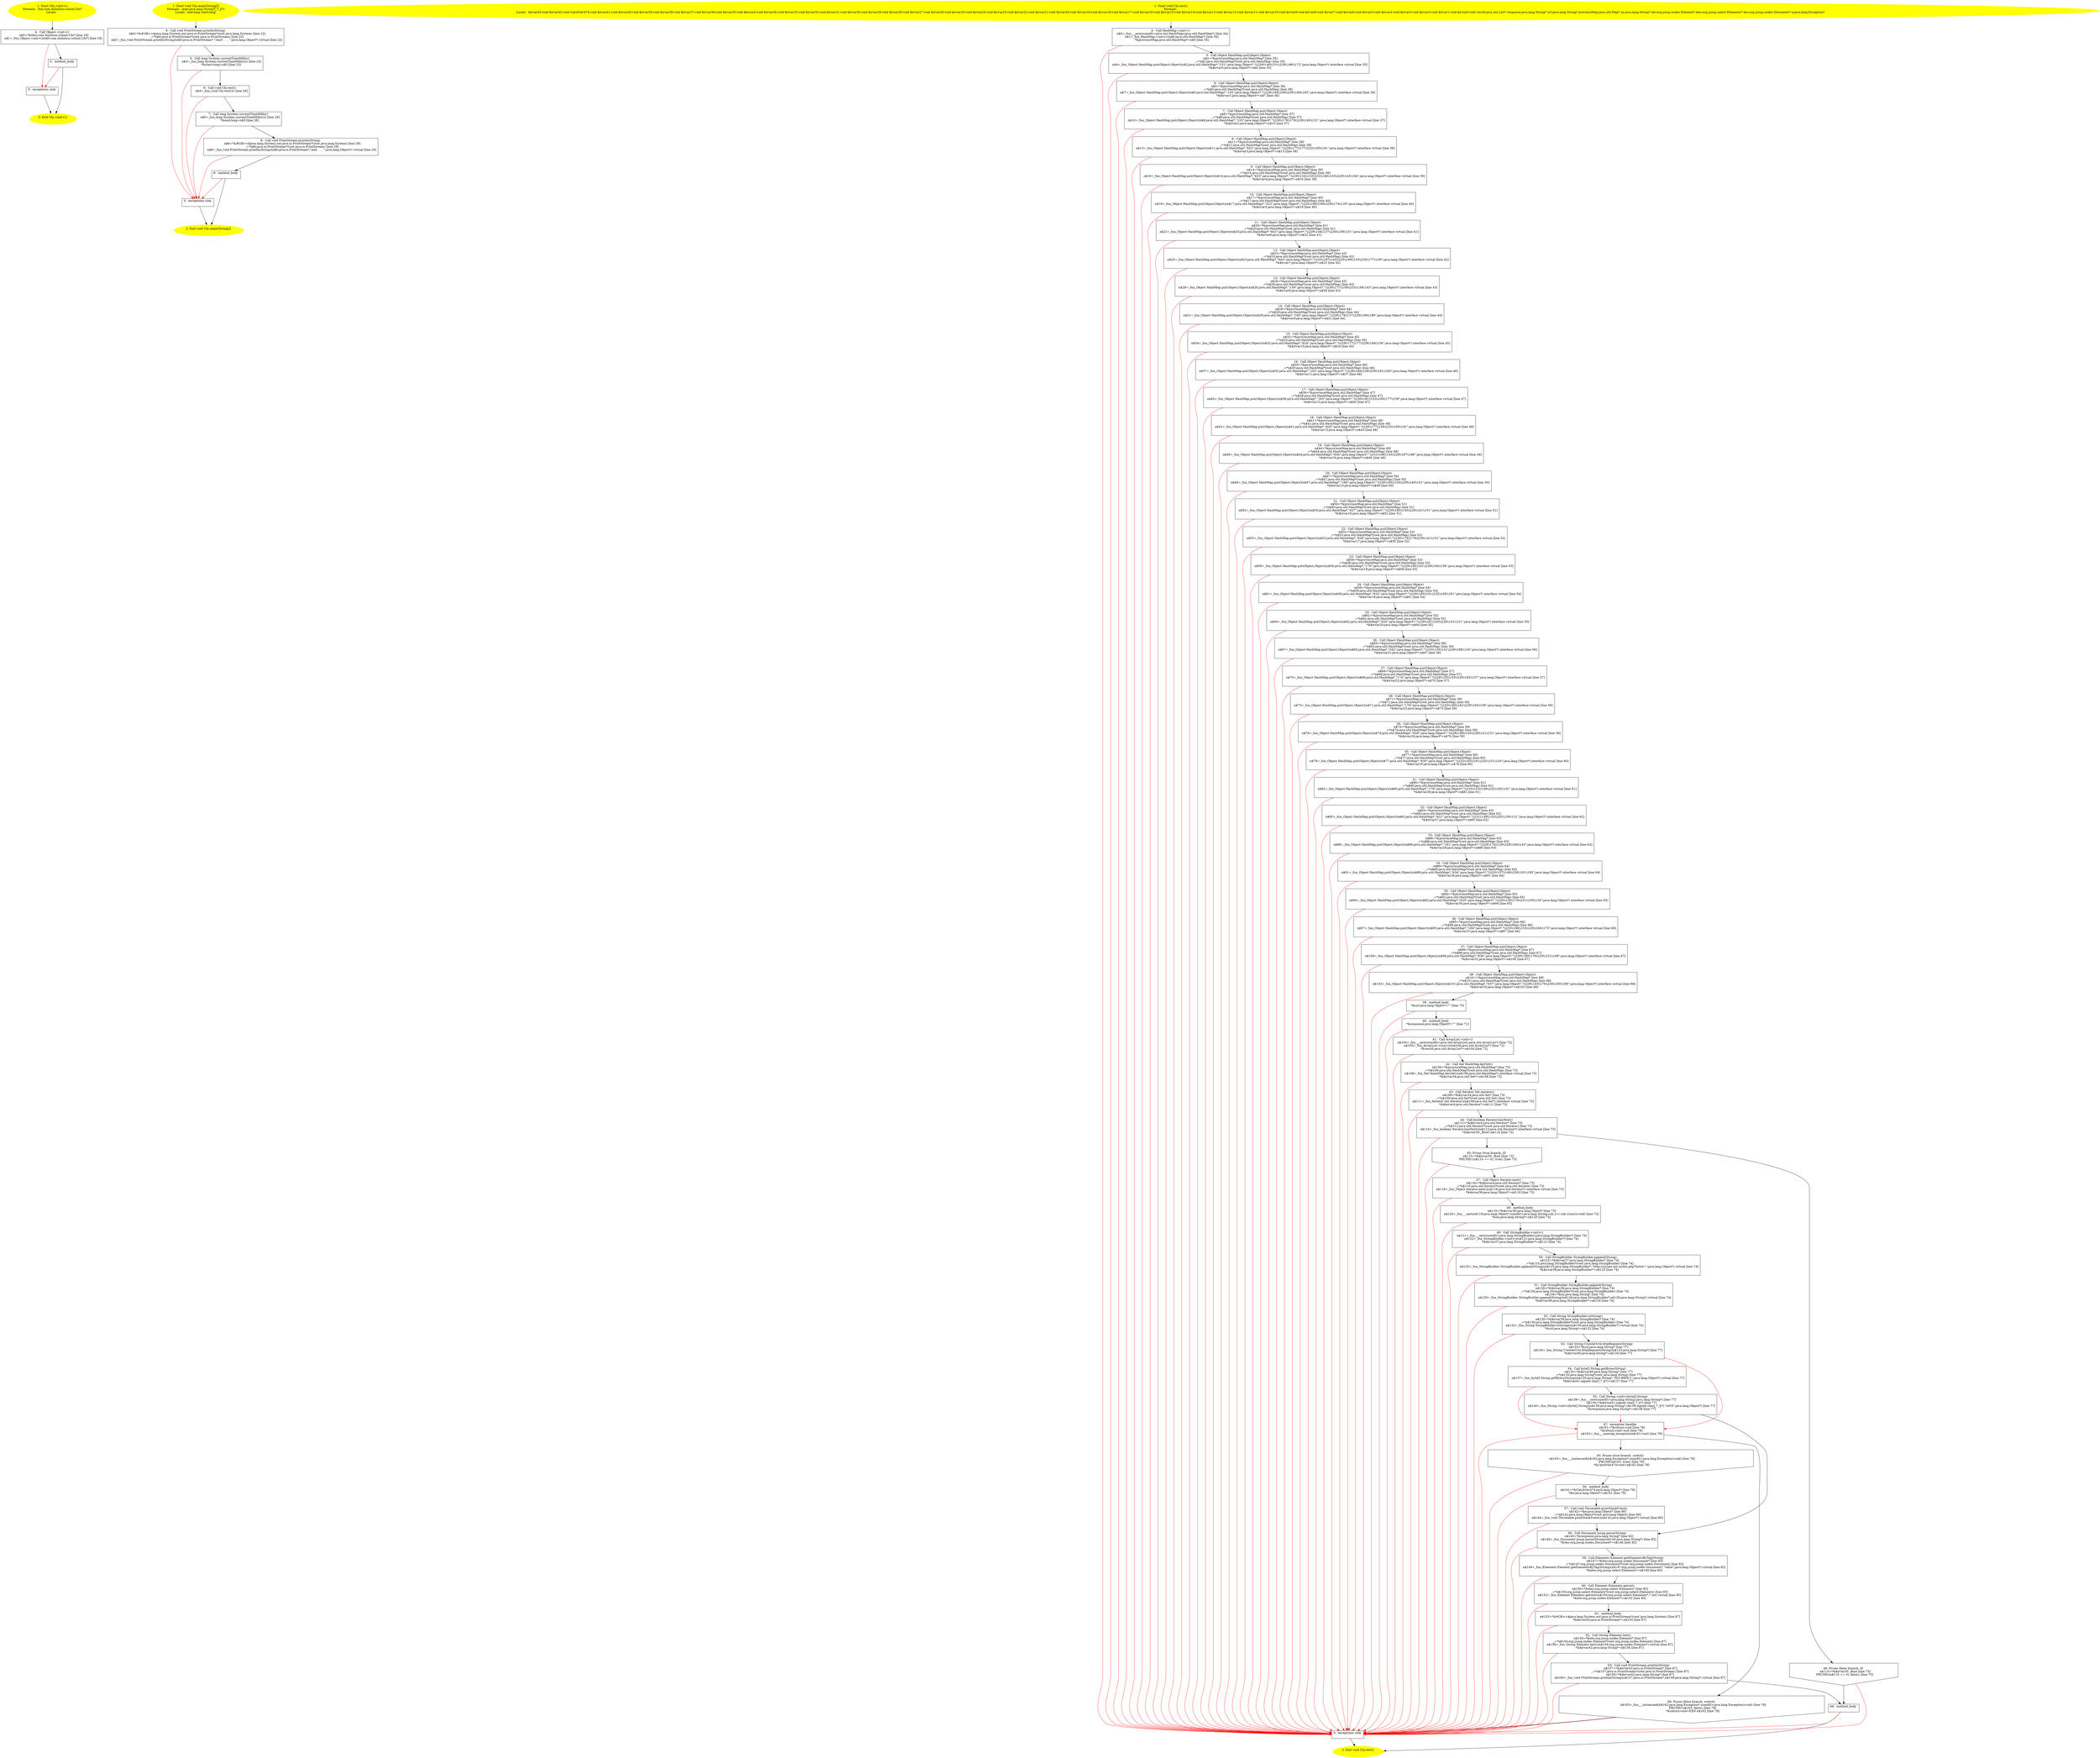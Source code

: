 /* @generated */
digraph cfg {
"com.dulishuo.school.Chi.<init>().6e8e78a142cbfecfd197d6ea07ba5494_1" [label="1: Start Chi.<init>()\nFormals:  this:com.dulishuo.school.Chi*\nLocals:  \n  " color=yellow style=filled]
	

	 "com.dulishuo.school.Chi.<init>().6e8e78a142cbfecfd197d6ea07ba5494_1" -> "com.dulishuo.school.Chi.<init>().6e8e78a142cbfecfd197d6ea07ba5494_4" ;
"com.dulishuo.school.Chi.<init>().6e8e78a142cbfecfd197d6ea07ba5494_2" [label="2: Exit Chi.<init>() \n  " color=yellow style=filled]
	

"com.dulishuo.school.Chi.<init>().6e8e78a142cbfecfd197d6ea07ba5494_3" [label="3:  exceptions sink \n  " shape="box"]
	

	 "com.dulishuo.school.Chi.<init>().6e8e78a142cbfecfd197d6ea07ba5494_3" -> "com.dulishuo.school.Chi.<init>().6e8e78a142cbfecfd197d6ea07ba5494_2" ;
"com.dulishuo.school.Chi.<init>().6e8e78a142cbfecfd197d6ea07ba5494_4" [label="4:  Call Object.<init>() \n   n$0=*&this:com.dulishuo.school.Chi* [line 18]\n  n$1=_fun_Object.<init>()(n$0:com.dulishuo.school.Chi*) [line 18]\n " shape="box"]
	

	 "com.dulishuo.school.Chi.<init>().6e8e78a142cbfecfd197d6ea07ba5494_4" -> "com.dulishuo.school.Chi.<init>().6e8e78a142cbfecfd197d6ea07ba5494_5" ;
	 "com.dulishuo.school.Chi.<init>().6e8e78a142cbfecfd197d6ea07ba5494_4" -> "com.dulishuo.school.Chi.<init>().6e8e78a142cbfecfd197d6ea07ba5494_3" [color="red" ];
"com.dulishuo.school.Chi.<init>().6e8e78a142cbfecfd197d6ea07ba5494_5" [label="5:  method_body \n  " shape="box"]
	

	 "com.dulishuo.school.Chi.<init>().6e8e78a142cbfecfd197d6ea07ba5494_5" -> "com.dulishuo.school.Chi.<init>().6e8e78a142cbfecfd197d6ea07ba5494_2" ;
	 "com.dulishuo.school.Chi.<init>().6e8e78a142cbfecfd197d6ea07ba5494_5" -> "com.dulishuo.school.Chi.<init>().6e8e78a142cbfecfd197d6ea07ba5494_3" [color="red" ];
"com.dulishuo.school.Chi.main(java.lang.String[]):void.07cea072276a97db9bfa9a9ac5d21a9f_1" [label="1: Start void Chi.main(String[])\nFormals:  args:java.lang.String*[_*_](*)\nLocals:  end:long start:long \n  " color=yellow style=filled]
	

	 "com.dulishuo.school.Chi.main(java.lang.String[]):void.07cea072276a97db9bfa9a9ac5d21a9f_1" -> "com.dulishuo.school.Chi.main(java.lang.String[]):void.07cea072276a97db9bfa9a9ac5d21a9f_4" ;
"com.dulishuo.school.Chi.main(java.lang.String[]):void.07cea072276a97db9bfa9a9ac5d21a9f_2" [label="2: Exit void Chi.main(String[]) \n  " color=yellow style=filled]
	

"com.dulishuo.school.Chi.main(java.lang.String[]):void.07cea072276a97db9bfa9a9ac5d21a9f_3" [label="3:  exceptions sink \n  " shape="box"]
	

	 "com.dulishuo.school.Chi.main(java.lang.String[]):void.07cea072276a97db9bfa9a9ac5d21a9f_3" -> "com.dulishuo.school.Chi.main(java.lang.String[]):void.07cea072276a97db9bfa9a9ac5d21a9f_2" ;
"com.dulishuo.school.Chi.main(java.lang.String[]):void.07cea072276a97db9bfa9a9ac5d21a9f_4" [label="4:  Call void PrintStream.println(String) \n   n$0=*&#GB<>$java.lang.System.out:java.io.PrintStream*(root java.lang.System) [line 22]\n  _=*n$0:java.io.PrintStream*(root java.io.PrintStream) [line 22]\n  n$2=_fun_void PrintStream.println(String)(n$0:java.io.PrintStream*,\"start . . . \":java.lang.Object*) virtual [line 22]\n " shape="box"]
	

	 "com.dulishuo.school.Chi.main(java.lang.String[]):void.07cea072276a97db9bfa9a9ac5d21a9f_4" -> "com.dulishuo.school.Chi.main(java.lang.String[]):void.07cea072276a97db9bfa9a9ac5d21a9f_5" ;
	 "com.dulishuo.school.Chi.main(java.lang.String[]):void.07cea072276a97db9bfa9a9ac5d21a9f_4" -> "com.dulishuo.school.Chi.main(java.lang.String[]):void.07cea072276a97db9bfa9a9ac5d21a9f_3" [color="red" ];
"com.dulishuo.school.Chi.main(java.lang.String[]):void.07cea072276a97db9bfa9a9ac5d21a9f_5" [label="5:  Call long System.currentTimeMillis() \n   n$3=_fun_long System.currentTimeMillis()() [line 23]\n  *&start:long=n$3 [line 23]\n " shape="box"]
	

	 "com.dulishuo.school.Chi.main(java.lang.String[]):void.07cea072276a97db9bfa9a9ac5d21a9f_5" -> "com.dulishuo.school.Chi.main(java.lang.String[]):void.07cea072276a97db9bfa9a9ac5d21a9f_6" ;
	 "com.dulishuo.school.Chi.main(java.lang.String[]):void.07cea072276a97db9bfa9a9ac5d21a9f_5" -> "com.dulishuo.school.Chi.main(java.lang.String[]):void.07cea072276a97db9bfa9a9ac5d21a9f_3" [color="red" ];
"com.dulishuo.school.Chi.main(java.lang.String[]):void.07cea072276a97db9bfa9a9ac5d21a9f_6" [label="6:  Call void Chi.test() \n   n$4=_fun_void Chi.test()() [line 26]\n " shape="box"]
	

	 "com.dulishuo.school.Chi.main(java.lang.String[]):void.07cea072276a97db9bfa9a9ac5d21a9f_6" -> "com.dulishuo.school.Chi.main(java.lang.String[]):void.07cea072276a97db9bfa9a9ac5d21a9f_7" ;
	 "com.dulishuo.school.Chi.main(java.lang.String[]):void.07cea072276a97db9bfa9a9ac5d21a9f_6" -> "com.dulishuo.school.Chi.main(java.lang.String[]):void.07cea072276a97db9bfa9a9ac5d21a9f_3" [color="red" ];
"com.dulishuo.school.Chi.main(java.lang.String[]):void.07cea072276a97db9bfa9a9ac5d21a9f_7" [label="7:  Call long System.currentTimeMillis() \n   n$5=_fun_long System.currentTimeMillis()() [line 28]\n  *&end:long=n$5 [line 28]\n " shape="box"]
	

	 "com.dulishuo.school.Chi.main(java.lang.String[]):void.07cea072276a97db9bfa9a9ac5d21a9f_7" -> "com.dulishuo.school.Chi.main(java.lang.String[]):void.07cea072276a97db9bfa9a9ac5d21a9f_8" ;
	 "com.dulishuo.school.Chi.main(java.lang.String[]):void.07cea072276a97db9bfa9a9ac5d21a9f_7" -> "com.dulishuo.school.Chi.main(java.lang.String[]):void.07cea072276a97db9bfa9a9ac5d21a9f_3" [color="red" ];
"com.dulishuo.school.Chi.main(java.lang.String[]):void.07cea072276a97db9bfa9a9ac5d21a9f_8" [label="8:  Call void PrintStream.println(String) \n   n$6=*&#GB<>$java.lang.System.out:java.io.PrintStream*(root java.lang.System) [line 29]\n  _=*n$6:java.io.PrintStream*(root java.io.PrintStream) [line 29]\n  n$8=_fun_void PrintStream.println(String)(n$6:java.io.PrintStream*,\"end . . . \":java.lang.Object*) virtual [line 29]\n " shape="box"]
	

	 "com.dulishuo.school.Chi.main(java.lang.String[]):void.07cea072276a97db9bfa9a9ac5d21a9f_8" -> "com.dulishuo.school.Chi.main(java.lang.String[]):void.07cea072276a97db9bfa9a9ac5d21a9f_9" ;
	 "com.dulishuo.school.Chi.main(java.lang.String[]):void.07cea072276a97db9bfa9a9ac5d21a9f_8" -> "com.dulishuo.school.Chi.main(java.lang.String[]):void.07cea072276a97db9bfa9a9ac5d21a9f_3" [color="red" ];
"com.dulishuo.school.Chi.main(java.lang.String[]):void.07cea072276a97db9bfa9a9ac5d21a9f_9" [label="9:  method_body \n  " shape="box"]
	

	 "com.dulishuo.school.Chi.main(java.lang.String[]):void.07cea072276a97db9bfa9a9ac5d21a9f_9" -> "com.dulishuo.school.Chi.main(java.lang.String[]):void.07cea072276a97db9bfa9a9ac5d21a9f_2" ;
	 "com.dulishuo.school.Chi.main(java.lang.String[]):void.07cea072276a97db9bfa9a9ac5d21a9f_9" -> "com.dulishuo.school.Chi.main(java.lang.String[]):void.07cea072276a97db9bfa9a9ac5d21a9f_3" [color="red" ];
"com.dulishuo.school.Chi.test():void.30fd01a43b178efeb2701db017b47b7b_1" [label="1: Start void Chi.test()\nFormals: \nLocals:  $irvar43:void $irvar42:void CatchVar474:void $irvar41:void $irvar40:void $irvar39:void $irvar38:void $irvar37:void $irvar36:void $irvar35:void $bcvar4:void $irvar34:void $irvar33:void $irvar32:void $irvar31:void $irvar30:void $irvar29:void $irvar28:void $irvar27:void $irvar26:void $irvar25:void $irvar24:void $irvar23:void $irvar22:void $irvar21:void $irvar20:void $irvar19:void $irvar18:void $irvar17:void $irvar16:void $irvar15:void $irvar14:void $irvar13:void $irvar12:void $irvar11:void $irvar10:void $irvar9:void $irvar8:void $irvar7:void $irvar6:void $irvar5:void $irvar4:void $irvar3:void $irvar2:void $irvar1:void $irvar0:void result:java.util.List* response:java.lang.String* url:java.lang.String* provinceMap:java.util.Map* xx:java.lang.String* ele:org.jsoup.nodes.Element* eles:org.jsoup.select.Elements* doc:org.jsoup.nodes.Document* e:java.lang.Exception* \n  " color=yellow style=filled]
	

	 "com.dulishuo.school.Chi.test():void.30fd01a43b178efeb2701db017b47b7b_1" -> "com.dulishuo.school.Chi.test():void.30fd01a43b178efeb2701db017b47b7b_4" ;
"com.dulishuo.school.Chi.test():void.30fd01a43b178efeb2701db017b47b7b_2" [label="2: Exit void Chi.test() \n  " color=yellow style=filled]
	

"com.dulishuo.school.Chi.test():void.30fd01a43b178efeb2701db017b47b7b_3" [label="3:  exceptions sink \n  " shape="box"]
	

	 "com.dulishuo.school.Chi.test():void.30fd01a43b178efeb2701db017b47b7b_3" -> "com.dulishuo.school.Chi.test():void.30fd01a43b178efeb2701db017b47b7b_2" ;
"com.dulishuo.school.Chi.test():void.30fd01a43b178efeb2701db017b47b7b_4" [label="4:  Call HashMap.<init>() \n   n$0=_fun___new(sizeof(t=java.util.HashMap):java.util.HashMap*) [line 34]\n  n$1=_fun_HashMap.<init>()(n$0:java.util.HashMap*) [line 34]\n  *&provinceMap:java.util.HashMap*=n$0 [line 34]\n " shape="box"]
	

	 "com.dulishuo.school.Chi.test():void.30fd01a43b178efeb2701db017b47b7b_4" -> "com.dulishuo.school.Chi.test():void.30fd01a43b178efeb2701db017b47b7b_5" ;
	 "com.dulishuo.school.Chi.test():void.30fd01a43b178efeb2701db017b47b7b_4" -> "com.dulishuo.school.Chi.test():void.30fd01a43b178efeb2701db017b47b7b_3" [color="red" ];
"com.dulishuo.school.Chi.test():void.30fd01a43b178efeb2701db017b47b7b_5" [label="5:  Call Object HashMap.put(Object,Object) \n   n$2=*&provinceMap:java.util.HashMap* [line 35]\n  _=*n$2:java.util.HashMap*(root java.util.HashMap) [line 35]\n  n$4=_fun_Object HashMap.put(Object,Object)(n$2:java.util.HashMap*,\"151\":java.lang.Object*,\"\\\\229\\\\140\\\\151\\\\228\\\\186\\\\172\":java.lang.Object*) interface virtual [line 35]\n  *&$irvar0:java.lang.Object*=n$4 [line 35]\n " shape="box"]
	

	 "com.dulishuo.school.Chi.test():void.30fd01a43b178efeb2701db017b47b7b_5" -> "com.dulishuo.school.Chi.test():void.30fd01a43b178efeb2701db017b47b7b_6" ;
	 "com.dulishuo.school.Chi.test():void.30fd01a43b178efeb2701db017b47b7b_5" -> "com.dulishuo.school.Chi.test():void.30fd01a43b178efeb2701db017b47b7b_3" [color="red" ];
"com.dulishuo.school.Chi.test():void.30fd01a43b178efeb2701db017b47b7b_6" [label="6:  Call Object HashMap.put(Object,Object) \n   n$5=*&provinceMap:java.util.HashMap* [line 36]\n  _=*n$5:java.util.HashMap*(root java.util.HashMap) [line 36]\n  n$7=_fun_Object HashMap.put(Object,Object)(n$5:java.util.HashMap*,\"152\":java.lang.Object*,\"\\\\229\\\\164\\\\169\\\\230\\\\180\\\\165\":java.lang.Object*) interface virtual [line 36]\n  *&$irvar1:java.lang.Object*=n$7 [line 36]\n " shape="box"]
	

	 "com.dulishuo.school.Chi.test():void.30fd01a43b178efeb2701db017b47b7b_6" -> "com.dulishuo.school.Chi.test():void.30fd01a43b178efeb2701db017b47b7b_7" ;
	 "com.dulishuo.school.Chi.test():void.30fd01a43b178efeb2701db017b47b7b_6" -> "com.dulishuo.school.Chi.test():void.30fd01a43b178efeb2701db017b47b7b_3" [color="red" ];
"com.dulishuo.school.Chi.test():void.30fd01a43b178efeb2701db017b47b7b_7" [label="7:  Call Object HashMap.put(Object,Object) \n   n$8=*&provinceMap:java.util.HashMap* [line 37]\n  _=*n$8:java.util.HashMap*(root java.util.HashMap) [line 37]\n  n$10=_fun_Object HashMap.put(Object,Object)(n$8:java.util.HashMap*,\"153\":java.lang.Object*,\"\\\\230\\\\178\\\\179\\\\229\\\\140\\\\151\":java.lang.Object*) interface virtual [line 37]\n  *&$irvar2:java.lang.Object*=n$10 [line 37]\n " shape="box"]
	

	 "com.dulishuo.school.Chi.test():void.30fd01a43b178efeb2701db017b47b7b_7" -> "com.dulishuo.school.Chi.test():void.30fd01a43b178efeb2701db017b47b7b_8" ;
	 "com.dulishuo.school.Chi.test():void.30fd01a43b178efeb2701db017b47b7b_7" -> "com.dulishuo.school.Chi.test():void.30fd01a43b178efeb2701db017b47b7b_3" [color="red" ];
"com.dulishuo.school.Chi.test():void.30fd01a43b178efeb2701db017b47b7b_8" [label="8:  Call Object HashMap.put(Object,Object) \n   n$11=*&provinceMap:java.util.HashMap* [line 38]\n  _=*n$11:java.util.HashMap*(root java.util.HashMap) [line 38]\n  n$13=_fun_Object HashMap.put(Object,Object)(n$11:java.util.HashMap*,\"622\":java.lang.Object*,\"\\\\229\\\\177\\\\177\\\\232\\\\165\\\\191\":java.lang.Object*) interface virtual [line 38]\n  *&$irvar3:java.lang.Object*=n$13 [line 38]\n " shape="box"]
	

	 "com.dulishuo.school.Chi.test():void.30fd01a43b178efeb2701db017b47b7b_8" -> "com.dulishuo.school.Chi.test():void.30fd01a43b178efeb2701db017b47b7b_9" ;
	 "com.dulishuo.school.Chi.test():void.30fd01a43b178efeb2701db017b47b7b_8" -> "com.dulishuo.school.Chi.test():void.30fd01a43b178efeb2701db017b47b7b_3" [color="red" ];
"com.dulishuo.school.Chi.test():void.30fd01a43b178efeb2701db017b47b7b_9" [label="9:  Call Object HashMap.put(Object,Object) \n   n$14=*&provinceMap:java.util.HashMap* [line 39]\n  _=*n$14:java.util.HashMap*(root java.util.HashMap) [line 39]\n  n$16=_fun_Object HashMap.put(Object,Object)(n$14:java.util.HashMap*,\"623\":java.lang.Object*,\"\\\\229\\\\134\\\\133\\\\232\\\\146\\\\153\\\\229\\\\143\\\\164\":java.lang.Object*) interface virtual [line 39]\n  *&$irvar4:java.lang.Object*=n$16 [line 39]\n " shape="box"]
	

	 "com.dulishuo.school.Chi.test():void.30fd01a43b178efeb2701db017b47b7b_9" -> "com.dulishuo.school.Chi.test():void.30fd01a43b178efeb2701db017b47b7b_10" ;
	 "com.dulishuo.school.Chi.test():void.30fd01a43b178efeb2701db017b47b7b_9" -> "com.dulishuo.school.Chi.test():void.30fd01a43b178efeb2701db017b47b7b_3" [color="red" ];
"com.dulishuo.school.Chi.test():void.30fd01a43b178efeb2701db017b47b7b_10" [label="10:  Call Object HashMap.put(Object,Object) \n   n$17=*&provinceMap:java.util.HashMap* [line 40]\n  _=*n$17:java.util.HashMap*(root java.util.HashMap) [line 40]\n  n$19=_fun_Object HashMap.put(Object,Object)(n$17:java.util.HashMap*,\"322\":java.lang.Object*,\"\\\\232\\\\190\\\\189\\\\229\\\\174\\\\129\":java.lang.Object*) interface virtual [line 40]\n  *&$irvar5:java.lang.Object*=n$19 [line 40]\n " shape="box"]
	

	 "com.dulishuo.school.Chi.test():void.30fd01a43b178efeb2701db017b47b7b_10" -> "com.dulishuo.school.Chi.test():void.30fd01a43b178efeb2701db017b47b7b_11" ;
	 "com.dulishuo.school.Chi.test():void.30fd01a43b178efeb2701db017b47b7b_10" -> "com.dulishuo.school.Chi.test():void.30fd01a43b178efeb2701db017b47b7b_3" [color="red" ];
"com.dulishuo.school.Chi.test():void.30fd01a43b178efeb2701db017b47b7b_11" [label="11:  Call Object HashMap.put(Object,Object) \n   n$20=*&provinceMap:java.util.HashMap* [line 41]\n  _=*n$20:java.util.HashMap*(root java.util.HashMap) [line 41]\n  n$22=_fun_Object HashMap.put(Object,Object)(n$20:java.util.HashMap*,\"642\":java.lang.Object*,\"\\\\229\\\\144\\\\137\\\\230\\\\158\\\\151\":java.lang.Object*) interface virtual [line 41]\n  *&$irvar6:java.lang.Object*=n$22 [line 41]\n " shape="box"]
	

	 "com.dulishuo.school.Chi.test():void.30fd01a43b178efeb2701db017b47b7b_11" -> "com.dulishuo.school.Chi.test():void.30fd01a43b178efeb2701db017b47b7b_12" ;
	 "com.dulishuo.school.Chi.test():void.30fd01a43b178efeb2701db017b47b7b_11" -> "com.dulishuo.school.Chi.test():void.30fd01a43b178efeb2701db017b47b7b_3" [color="red" ];
"com.dulishuo.school.Chi.test():void.30fd01a43b178efeb2701db017b47b7b_12" [label="12:  Call Object HashMap.put(Object,Object) \n   n$23=*&provinceMap:java.util.HashMap* [line 42]\n  _=*n$23:java.util.HashMap*(root java.util.HashMap) [line 42]\n  n$25=_fun_Object HashMap.put(Object,Object)(n$23:java.util.HashMap*,\"643\":java.lang.Object*,\"\\\\233\\\\187\\\\145\\\\233\\\\190\\\\153\\\\230\\\\177\\\\159\":java.lang.Object*) interface virtual [line 42]\n  *&$irvar7:java.lang.Object*=n$25 [line 42]\n " shape="box"]
	

	 "com.dulishuo.school.Chi.test():void.30fd01a43b178efeb2701db017b47b7b_12" -> "com.dulishuo.school.Chi.test():void.30fd01a43b178efeb2701db017b47b7b_13" ;
	 "com.dulishuo.school.Chi.test():void.30fd01a43b178efeb2701db017b47b7b_12" -> "com.dulishuo.school.Chi.test():void.30fd01a43b178efeb2701db017b47b7b_3" [color="red" ];
"com.dulishuo.school.Chi.test():void.30fd01a43b178efeb2701db017b47b7b_13" [label="13:  Call Object HashMap.put(Object,Object) \n   n$26=*&provinceMap:java.util.HashMap* [line 43]\n  _=*n$26:java.util.HashMap*(root java.util.HashMap) [line 43]\n  n$28=_fun_Object HashMap.put(Object,Object)(n$26:java.util.HashMap*,\"159\":java.lang.Object*,\"\\\\230\\\\177\\\\159\\\\232\\\\139\\\\143\":java.lang.Object*) interface virtual [line 43]\n  *&$irvar8:java.lang.Object*=n$28 [line 43]\n " shape="box"]
	

	 "com.dulishuo.school.Chi.test():void.30fd01a43b178efeb2701db017b47b7b_13" -> "com.dulishuo.school.Chi.test():void.30fd01a43b178efeb2701db017b47b7b_14" ;
	 "com.dulishuo.school.Chi.test():void.30fd01a43b178efeb2701db017b47b7b_13" -> "com.dulishuo.school.Chi.test():void.30fd01a43b178efeb2701db017b47b7b_3" [color="red" ];
"com.dulishuo.school.Chi.test():void.30fd01a43b178efeb2701db017b47b7b_14" [label="14:  Call Object HashMap.put(Object,Object) \n   n$29=*&provinceMap:java.util.HashMap* [line 44]\n  _=*n$29:java.util.HashMap*(root java.util.HashMap) [line 44]\n  n$31=_fun_Object HashMap.put(Object,Object)(n$29:java.util.HashMap*,\"160\":java.lang.Object*,\"\\\\229\\\\174\\\\137\\\\229\\\\190\\\\189\":java.lang.Object*) interface virtual [line 44]\n  *&$irvar9:java.lang.Object*=n$31 [line 44]\n " shape="box"]
	

	 "com.dulishuo.school.Chi.test():void.30fd01a43b178efeb2701db017b47b7b_14" -> "com.dulishuo.school.Chi.test():void.30fd01a43b178efeb2701db017b47b7b_15" ;
	 "com.dulishuo.school.Chi.test():void.30fd01a43b178efeb2701db017b47b7b_14" -> "com.dulishuo.school.Chi.test():void.30fd01a43b178efeb2701db017b47b7b_3" [color="red" ];
"com.dulishuo.school.Chi.test():void.30fd01a43b178efeb2701db017b47b7b_15" [label="15:  Call Object HashMap.put(Object,Object) \n   n$32=*&provinceMap:java.util.HashMap* [line 45]\n  _=*n$32:java.util.HashMap*(root java.util.HashMap) [line 45]\n  n$34=_fun_Object HashMap.put(Object,Object)(n$32:java.util.HashMap*,\"624\":java.lang.Object*,\"\\\\229\\\\177\\\\177\\\\228\\\\184\\\\156\":java.lang.Object*) interface virtual [line 45]\n  *&$irvar10:java.lang.Object*=n$34 [line 45]\n " shape="box"]
	

	 "com.dulishuo.school.Chi.test():void.30fd01a43b178efeb2701db017b47b7b_15" -> "com.dulishuo.school.Chi.test():void.30fd01a43b178efeb2701db017b47b7b_16" ;
	 "com.dulishuo.school.Chi.test():void.30fd01a43b178efeb2701db017b47b7b_15" -> "com.dulishuo.school.Chi.test():void.30fd01a43b178efeb2701db017b47b7b_3" [color="red" ];
"com.dulishuo.school.Chi.test():void.30fd01a43b178efeb2701db017b47b7b_16" [label="16:  Call Object HashMap.put(Object,Object) \n   n$35=*&provinceMap:java.util.HashMap* [line 46]\n  _=*n$35:java.util.HashMap*(root java.util.HashMap) [line 46]\n  n$37=_fun_Object HashMap.put(Object,Object)(n$35:java.util.HashMap*,\"162\":java.lang.Object*,\"\\\\228\\\\184\\\\138\\\\230\\\\181\\\\183\":java.lang.Object*) interface virtual [line 46]\n  *&$irvar11:java.lang.Object*=n$37 [line 46]\n " shape="box"]
	

	 "com.dulishuo.school.Chi.test():void.30fd01a43b178efeb2701db017b47b7b_16" -> "com.dulishuo.school.Chi.test():void.30fd01a43b178efeb2701db017b47b7b_17" ;
	 "com.dulishuo.school.Chi.test():void.30fd01a43b178efeb2701db017b47b7b_16" -> "com.dulishuo.school.Chi.test():void.30fd01a43b178efeb2701db017b47b7b_3" [color="red" ];
"com.dulishuo.school.Chi.test():void.30fd01a43b178efeb2701db017b47b7b_17" [label="17:  Call Object HashMap.put(Object,Object) \n   n$38=*&provinceMap:java.util.HashMap* [line 47]\n  _=*n$38:java.util.HashMap*(root java.util.HashMap) [line 47]\n  n$40=_fun_Object HashMap.put(Object,Object)(n$38:java.util.HashMap*,\"163\":java.lang.Object*,\"\\\\230\\\\181\\\\153\\\\230\\\\177\\\\159\":java.lang.Object*) interface virtual [line 47]\n  *&$irvar12:java.lang.Object*=n$40 [line 47]\n " shape="box"]
	

	 "com.dulishuo.school.Chi.test():void.30fd01a43b178efeb2701db017b47b7b_17" -> "com.dulishuo.school.Chi.test():void.30fd01a43b178efeb2701db017b47b7b_18" ;
	 "com.dulishuo.school.Chi.test():void.30fd01a43b178efeb2701db017b47b7b_17" -> "com.dulishuo.school.Chi.test():void.30fd01a43b178efeb2701db017b47b7b_3" [color="red" ];
"com.dulishuo.school.Chi.test():void.30fd01a43b178efeb2701db017b47b7b_18" [label="18:  Call Object HashMap.put(Object,Object) \n   n$41=*&provinceMap:java.util.HashMap* [line 48]\n  _=*n$41:java.util.HashMap*(root java.util.HashMap) [line 48]\n  n$43=_fun_Object HashMap.put(Object,Object)(n$41:java.util.HashMap*,\"625\":java.lang.Object*,\"\\\\230\\\\177\\\\159\\\\232\\\\165\\\\191\":java.lang.Object*) interface virtual [line 48]\n  *&$irvar13:java.lang.Object*=n$43 [line 48]\n " shape="box"]
	

	 "com.dulishuo.school.Chi.test():void.30fd01a43b178efeb2701db017b47b7b_18" -> "com.dulishuo.school.Chi.test():void.30fd01a43b178efeb2701db017b47b7b_19" ;
	 "com.dulishuo.school.Chi.test():void.30fd01a43b178efeb2701db017b47b7b_18" -> "com.dulishuo.school.Chi.test():void.30fd01a43b178efeb2701db017b47b7b_3" [color="red" ];
"com.dulishuo.school.Chi.test():void.30fd01a43b178efeb2701db017b47b7b_19" [label="19:  Call Object HashMap.put(Object,Object) \n   n$44=*&provinceMap:java.util.HashMap* [line 49]\n  _=*n$44:java.util.HashMap*(root java.util.HashMap) [line 49]\n  n$46=_fun_Object HashMap.put(Object,Object)(n$44:java.util.HashMap*,\"626\":java.lang.Object*,\"\\\\231\\\\166\\\\143\\\\229\\\\187\\\\186\":java.lang.Object*) interface virtual [line 49]\n  *&$irvar14:java.lang.Object*=n$46 [line 49]\n " shape="box"]
	

	 "com.dulishuo.school.Chi.test():void.30fd01a43b178efeb2701db017b47b7b_19" -> "com.dulishuo.school.Chi.test():void.30fd01a43b178efeb2701db017b47b7b_20" ;
	 "com.dulishuo.school.Chi.test():void.30fd01a43b178efeb2701db017b47b7b_19" -> "com.dulishuo.school.Chi.test():void.30fd01a43b178efeb2701db017b47b7b_3" [color="red" ];
"com.dulishuo.school.Chi.test():void.30fd01a43b178efeb2701db017b47b7b_20" [label="20:  Call Object HashMap.put(Object,Object) \n   n$47=*&provinceMap:java.util.HashMap* [line 50]\n  _=*n$47:java.util.HashMap*(root java.util.HashMap) [line 50]\n  n$49=_fun_Object HashMap.put(Object,Object)(n$47:java.util.HashMap*,\"166\":java.lang.Object*,\"\\\\230\\\\185\\\\150\\\\229\\\\140\\\\151\":java.lang.Object*) interface virtual [line 50]\n  *&$irvar15:java.lang.Object*=n$49 [line 50]\n " shape="box"]
	

	 "com.dulishuo.school.Chi.test():void.30fd01a43b178efeb2701db017b47b7b_20" -> "com.dulishuo.school.Chi.test():void.30fd01a43b178efeb2701db017b47b7b_21" ;
	 "com.dulishuo.school.Chi.test():void.30fd01a43b178efeb2701db017b47b7b_20" -> "com.dulishuo.school.Chi.test():void.30fd01a43b178efeb2701db017b47b7b_3" [color="red" ];
"com.dulishuo.school.Chi.test():void.30fd01a43b178efeb2701db017b47b7b_21" [label="21:  Call Object HashMap.put(Object,Object) \n   n$50=*&provinceMap:java.util.HashMap* [line 51]\n  _=*n$50:java.util.HashMap*(root java.util.HashMap) [line 51]\n  n$52=_fun_Object HashMap.put(Object,Object)(n$50:java.util.HashMap*,\"627\":java.lang.Object*,\"\\\\230\\\\185\\\\150\\\\229\\\\141\\\\151\":java.lang.Object*) interface virtual [line 51]\n  *&$irvar16:java.lang.Object*=n$52 [line 51]\n " shape="box"]
	

	 "com.dulishuo.school.Chi.test():void.30fd01a43b178efeb2701db017b47b7b_21" -> "com.dulishuo.school.Chi.test():void.30fd01a43b178efeb2701db017b47b7b_22" ;
	 "com.dulishuo.school.Chi.test():void.30fd01a43b178efeb2701db017b47b7b_21" -> "com.dulishuo.school.Chi.test():void.30fd01a43b178efeb2701db017b47b7b_3" [color="red" ];
"com.dulishuo.school.Chi.test():void.30fd01a43b178efeb2701db017b47b7b_22" [label="22:  Call Object HashMap.put(Object,Object) \n   n$53=*&provinceMap:java.util.HashMap* [line 52]\n  _=*n$53:java.util.HashMap*(root java.util.HashMap) [line 52]\n  n$55=_fun_Object HashMap.put(Object,Object)(n$53:java.util.HashMap*,\"628\":java.lang.Object*,\"\\\\230\\\\178\\\\179\\\\229\\\\141\\\\151\":java.lang.Object*) interface virtual [line 52]\n  *&$irvar17:java.lang.Object*=n$55 [line 52]\n " shape="box"]
	

	 "com.dulishuo.school.Chi.test():void.30fd01a43b178efeb2701db017b47b7b_22" -> "com.dulishuo.school.Chi.test():void.30fd01a43b178efeb2701db017b47b7b_23" ;
	 "com.dulishuo.school.Chi.test():void.30fd01a43b178efeb2701db017b47b7b_22" -> "com.dulishuo.school.Chi.test():void.30fd01a43b178efeb2701db017b47b7b_3" [color="red" ];
"com.dulishuo.school.Chi.test():void.30fd01a43b178efeb2701db017b47b7b_23" [label="23:  Call Object HashMap.put(Object,Object) \n   n$56=*&provinceMap:java.util.HashMap* [line 53]\n  _=*n$56:java.util.HashMap*(root java.util.HashMap) [line 53]\n  n$58=_fun_Object HashMap.put(Object,Object)(n$56:java.util.HashMap*,\"170\":java.lang.Object*,\"\\\\229\\\\185\\\\191\\\\228\\\\184\\\\156\":java.lang.Object*) interface virtual [line 53]\n  *&$irvar18:java.lang.Object*=n$58 [line 53]\n " shape="box"]
	

	 "com.dulishuo.school.Chi.test():void.30fd01a43b178efeb2701db017b47b7b_23" -> "com.dulishuo.school.Chi.test():void.30fd01a43b178efeb2701db017b47b7b_24" ;
	 "com.dulishuo.school.Chi.test():void.30fd01a43b178efeb2701db017b47b7b_23" -> "com.dulishuo.school.Chi.test():void.30fd01a43b178efeb2701db017b47b7b_3" [color="red" ];
"com.dulishuo.school.Chi.test():void.30fd01a43b178efeb2701db017b47b7b_24" [label="24:  Call Object HashMap.put(Object,Object) \n   n$59=*&provinceMap:java.util.HashMap* [line 54]\n  _=*n$59:java.util.HashMap*(root java.util.HashMap) [line 54]\n  n$61=_fun_Object HashMap.put(Object,Object)(n$59:java.util.HashMap*,\"632\":java.lang.Object*,\"\\\\229\\\\185\\\\191\\\\232\\\\165\\\\191\":java.lang.Object*) interface virtual [line 54]\n  *&$irvar19:java.lang.Object*=n$61 [line 54]\n " shape="box"]
	

	 "com.dulishuo.school.Chi.test():void.30fd01a43b178efeb2701db017b47b7b_24" -> "com.dulishuo.school.Chi.test():void.30fd01a43b178efeb2701db017b47b7b_25" ;
	 "com.dulishuo.school.Chi.test():void.30fd01a43b178efeb2701db017b47b7b_24" -> "com.dulishuo.school.Chi.test():void.30fd01a43b178efeb2701db017b47b7b_3" [color="red" ];
"com.dulishuo.school.Chi.test():void.30fd01a43b178efeb2701db017b47b7b_25" [label="25:  Call Object HashMap.put(Object,Object) \n   n$62=*&provinceMap:java.util.HashMap* [line 55]\n  _=*n$62:java.util.HashMap*(root java.util.HashMap) [line 55]\n  n$64=_fun_Object HashMap.put(Object,Object)(n$62:java.util.HashMap*,\"633\":java.lang.Object*,\"\\\\230\\\\181\\\\183\\\\229\\\\141\\\\151\":java.lang.Object*) interface virtual [line 55]\n  *&$irvar20:java.lang.Object*=n$64 [line 55]\n " shape="box"]
	

	 "com.dulishuo.school.Chi.test():void.30fd01a43b178efeb2701db017b47b7b_25" -> "com.dulishuo.school.Chi.test():void.30fd01a43b178efeb2701db017b47b7b_26" ;
	 "com.dulishuo.school.Chi.test():void.30fd01a43b178efeb2701db017b47b7b_25" -> "com.dulishuo.school.Chi.test():void.30fd01a43b178efeb2701db017b47b7b_3" [color="red" ];
"com.dulishuo.school.Chi.test():void.30fd01a43b178efeb2701db017b47b7b_26" [label="26:  Call Object HashMap.put(Object,Object) \n   n$65=*&provinceMap:java.util.HashMap* [line 56]\n  _=*n$65:java.util.HashMap*(root java.util.HashMap) [line 56]\n  n$67=_fun_Object HashMap.put(Object,Object)(n$65:java.util.HashMap*,\"342\":java.lang.Object*,\"\\\\233\\\\135\\\\141\\\\229\\\\186\\\\134\":java.lang.Object*) interface virtual [line 56]\n  *&$irvar21:java.lang.Object*=n$67 [line 56]\n " shape="box"]
	

	 "com.dulishuo.school.Chi.test():void.30fd01a43b178efeb2701db017b47b7b_26" -> "com.dulishuo.school.Chi.test():void.30fd01a43b178efeb2701db017b47b7b_27" ;
	 "com.dulishuo.school.Chi.test():void.30fd01a43b178efeb2701db017b47b7b_26" -> "com.dulishuo.school.Chi.test():void.30fd01a43b178efeb2701db017b47b7b_3" [color="red" ];
"com.dulishuo.school.Chi.test():void.30fd01a43b178efeb2701db017b47b7b_27" [label="27:  Call Object HashMap.put(Object,Object) \n   n$68=*&provinceMap:java.util.HashMap* [line 57]\n  _=*n$68:java.util.HashMap*(root java.util.HashMap) [line 57]\n  n$70=_fun_Object HashMap.put(Object,Object)(n$68:java.util.HashMap*,\"174\":java.lang.Object*,\"\\\\229\\\\155\\\\155\\\\229\\\\183\\\\157\":java.lang.Object*) interface virtual [line 57]\n  *&$irvar22:java.lang.Object*=n$70 [line 57]\n " shape="box"]
	

	 "com.dulishuo.school.Chi.test():void.30fd01a43b178efeb2701db017b47b7b_27" -> "com.dulishuo.school.Chi.test():void.30fd01a43b178efeb2701db017b47b7b_28" ;
	 "com.dulishuo.school.Chi.test():void.30fd01a43b178efeb2701db017b47b7b_27" -> "com.dulishuo.school.Chi.test():void.30fd01a43b178efeb2701db017b47b7b_3" [color="red" ];
"com.dulishuo.school.Chi.test():void.30fd01a43b178efeb2701db017b47b7b_28" [label="28:  Call Object HashMap.put(Object,Object) \n   n$71=*&provinceMap:java.util.HashMap* [line 58]\n  _=*n$71:java.util.HashMap*(root java.util.HashMap) [line 58]\n  n$73=_fun_Object HashMap.put(Object,Object)(n$71:java.util.HashMap*,\"176\":java.lang.Object*,\"\\\\232\\\\180\\\\181\\\\229\\\\183\\\\158\":java.lang.Object*) interface virtual [line 58]\n  *&$irvar23:java.lang.Object*=n$73 [line 58]\n " shape="box"]
	

	 "com.dulishuo.school.Chi.test():void.30fd01a43b178efeb2701db017b47b7b_28" -> "com.dulishuo.school.Chi.test():void.30fd01a43b178efeb2701db017b47b7b_29" ;
	 "com.dulishuo.school.Chi.test():void.30fd01a43b178efeb2701db017b47b7b_28" -> "com.dulishuo.school.Chi.test():void.30fd01a43b178efeb2701db017b47b7b_3" [color="red" ];
"com.dulishuo.school.Chi.test():void.30fd01a43b178efeb2701db017b47b7b_29" [label="29:  Call Object HashMap.put(Object,Object) \n   n$74=*&provinceMap:java.util.HashMap* [line 59]\n  _=*n$74:java.util.HashMap*(root java.util.HashMap) [line 59]\n  n$76=_fun_Object HashMap.put(Object,Object)(n$74:java.util.HashMap*,\"629\":java.lang.Object*,\"\\\\228\\\\186\\\\145\\\\229\\\\141\\\\151\":java.lang.Object*) interface virtual [line 59]\n  *&$irvar24:java.lang.Object*=n$76 [line 59]\n " shape="box"]
	

	 "com.dulishuo.school.Chi.test():void.30fd01a43b178efeb2701db017b47b7b_29" -> "com.dulishuo.school.Chi.test():void.30fd01a43b178efeb2701db017b47b7b_30" ;
	 "com.dulishuo.school.Chi.test():void.30fd01a43b178efeb2701db017b47b7b_29" -> "com.dulishuo.school.Chi.test():void.30fd01a43b178efeb2701db017b47b7b_3" [color="red" ];
"com.dulishuo.school.Chi.test():void.30fd01a43b178efeb2701db017b47b7b_30" [label="30:  Call Object HashMap.put(Object,Object) \n   n$77=*&provinceMap:java.util.HashMap* [line 60]\n  _=*n$77:java.util.HashMap*(root java.util.HashMap) [line 60]\n  n$79=_fun_Object HashMap.put(Object,Object)(n$77:java.util.HashMap*,\"630\":java.lang.Object*,\"\\\\232\\\\165\\\\191\\\\232\\\\151\\\\143\":java.lang.Object*) interface virtual [line 60]\n  *&$irvar25:java.lang.Object*=n$79 [line 60]\n " shape="box"]
	

	 "com.dulishuo.school.Chi.test():void.30fd01a43b178efeb2701db017b47b7b_30" -> "com.dulishuo.school.Chi.test():void.30fd01a43b178efeb2701db017b47b7b_31" ;
	 "com.dulishuo.school.Chi.test():void.30fd01a43b178efeb2701db017b47b7b_30" -> "com.dulishuo.school.Chi.test():void.30fd01a43b178efeb2701db017b47b7b_3" [color="red" ];
"com.dulishuo.school.Chi.test():void.30fd01a43b178efeb2701db017b47b7b_31" [label="31:  Call Object HashMap.put(Object,Object) \n   n$80=*&provinceMap:java.util.HashMap* [line 61]\n  _=*n$80:java.util.HashMap*(root java.util.HashMap) [line 61]\n  n$82=_fun_Object HashMap.put(Object,Object)(n$80:java.util.HashMap*,\"179\":java.lang.Object*,\"\\\\233\\\\153\\\\149\\\\232\\\\165\\\\191\":java.lang.Object*) interface virtual [line 61]\n  *&$irvar26:java.lang.Object*=n$82 [line 61]\n " shape="box"]
	

	 "com.dulishuo.school.Chi.test():void.30fd01a43b178efeb2701db017b47b7b_31" -> "com.dulishuo.school.Chi.test():void.30fd01a43b178efeb2701db017b47b7b_32" ;
	 "com.dulishuo.school.Chi.test():void.30fd01a43b178efeb2701db017b47b7b_31" -> "com.dulishuo.school.Chi.test():void.30fd01a43b178efeb2701db017b47b7b_3" [color="red" ];
"com.dulishuo.school.Chi.test():void.30fd01a43b178efeb2701db017b47b7b_32" [label="32:  Call Object HashMap.put(Object,Object) \n   n$83=*&provinceMap:java.util.HashMap* [line 62]\n  _=*n$83:java.util.HashMap*(root java.util.HashMap) [line 62]\n  n$85=_fun_Object HashMap.put(Object,Object)(n$83:java.util.HashMap*,\"631\":java.lang.Object*,\"\\\\231\\\\148\\\\152\\\\232\\\\130\\\\131\":java.lang.Object*) interface virtual [line 62]\n  *&$irvar27:java.lang.Object*=n$85 [line 62]\n " shape="box"]
	

	 "com.dulishuo.school.Chi.test():void.30fd01a43b178efeb2701db017b47b7b_32" -> "com.dulishuo.school.Chi.test():void.30fd01a43b178efeb2701db017b47b7b_33" ;
	 "com.dulishuo.school.Chi.test():void.30fd01a43b178efeb2701db017b47b7b_32" -> "com.dulishuo.school.Chi.test():void.30fd01a43b178efeb2701db017b47b7b_3" [color="red" ];
"com.dulishuo.school.Chi.test():void.30fd01a43b178efeb2701db017b47b7b_33" [label="33:  Call Object HashMap.put(Object,Object) \n   n$86=*&provinceMap:java.util.HashMap* [line 63]\n  _=*n$86:java.util.HashMap*(root java.util.HashMap) [line 63]\n  n$88=_fun_Object HashMap.put(Object,Object)(n$86:java.util.HashMap*,\"181\":java.lang.Object*,\"\\\\229\\\\174\\\\129\\\\229\\\\164\\\\143\":java.lang.Object*) interface virtual [line 63]\n  *&$irvar28:java.lang.Object*=n$88 [line 63]\n " shape="box"]
	

	 "com.dulishuo.school.Chi.test():void.30fd01a43b178efeb2701db017b47b7b_33" -> "com.dulishuo.school.Chi.test():void.30fd01a43b178efeb2701db017b47b7b_34" ;
	 "com.dulishuo.school.Chi.test():void.30fd01a43b178efeb2701db017b47b7b_33" -> "com.dulishuo.school.Chi.test():void.30fd01a43b178efeb2701db017b47b7b_3" [color="red" ];
"com.dulishuo.school.Chi.test():void.30fd01a43b178efeb2701db017b47b7b_34" [label="34:  Call Object HashMap.put(Object,Object) \n   n$89=*&provinceMap:java.util.HashMap* [line 64]\n  _=*n$89:java.util.HashMap*(root java.util.HashMap) [line 64]\n  n$91=_fun_Object HashMap.put(Object,Object)(n$89:java.util.HashMap*,\"634\":java.lang.Object*,\"\\\\233\\\\157\\\\146\\\\230\\\\181\\\\183\":java.lang.Object*) interface virtual [line 64]\n  *&$irvar29:java.lang.Object*=n$91 [line 64]\n " shape="box"]
	

	 "com.dulishuo.school.Chi.test():void.30fd01a43b178efeb2701db017b47b7b_34" -> "com.dulishuo.school.Chi.test():void.30fd01a43b178efeb2701db017b47b7b_35" ;
	 "com.dulishuo.school.Chi.test():void.30fd01a43b178efeb2701db017b47b7b_34" -> "com.dulishuo.school.Chi.test():void.30fd01a43b178efeb2701db017b47b7b_3" [color="red" ];
"com.dulishuo.school.Chi.test():void.30fd01a43b178efeb2701db017b47b7b_35" [label="35:  Call Object HashMap.put(Object,Object) \n   n$92=*&provinceMap:java.util.HashMap* [line 65]\n  _=*n$92:java.util.HashMap*(root java.util.HashMap) [line 65]\n  n$94=_fun_Object HashMap.put(Object,Object)(n$92:java.util.HashMap*,\"635\":java.lang.Object*,\"\\\\230\\\\150\\\\176\\\\231\\\\150\\\\134\":java.lang.Object*) interface virtual [line 65]\n  *&$irvar30:java.lang.Object*=n$94 [line 65]\n " shape="box"]
	

	 "com.dulishuo.school.Chi.test():void.30fd01a43b178efeb2701db017b47b7b_35" -> "com.dulishuo.school.Chi.test():void.30fd01a43b178efeb2701db017b47b7b_36" ;
	 "com.dulishuo.school.Chi.test():void.30fd01a43b178efeb2701db017b47b7b_35" -> "com.dulishuo.school.Chi.test():void.30fd01a43b178efeb2701db017b47b7b_3" [color="red" ];
"com.dulishuo.school.Chi.test():void.30fd01a43b178efeb2701db017b47b7b_36" [label="36:  Call Object HashMap.put(Object,Object) \n   n$95=*&provinceMap:java.util.HashMap* [line 66]\n  _=*n$95:java.util.HashMap*(root java.util.HashMap) [line 66]\n  n$97=_fun_Object HashMap.put(Object,Object)(n$95:java.util.HashMap*,\"184\":java.lang.Object*,\"\\\\233\\\\166\\\\153\\\\230\\\\184\\\\175\":java.lang.Object*) interface virtual [line 66]\n  *&$irvar31:java.lang.Object*=n$97 [line 66]\n " shape="box"]
	

	 "com.dulishuo.school.Chi.test():void.30fd01a43b178efeb2701db017b47b7b_36" -> "com.dulishuo.school.Chi.test():void.30fd01a43b178efeb2701db017b47b7b_37" ;
	 "com.dulishuo.school.Chi.test():void.30fd01a43b178efeb2701db017b47b7b_36" -> "com.dulishuo.school.Chi.test():void.30fd01a43b178efeb2701db017b47b7b_3" [color="red" ];
"com.dulishuo.school.Chi.test():void.30fd01a43b178efeb2701db017b47b7b_37" [label="37:  Call Object HashMap.put(Object,Object) \n   n$98=*&provinceMap:java.util.HashMap* [line 67]\n  _=*n$98:java.util.HashMap*(root java.util.HashMap) [line 67]\n  n$100=_fun_Object HashMap.put(Object,Object)(n$98:java.util.HashMap*,\"636\":java.lang.Object*,\"\\\\230\\\\190\\\\179\\\\233\\\\151\\\\168\":java.lang.Object*) interface virtual [line 67]\n  *&$irvar32:java.lang.Object*=n$100 [line 67]\n " shape="box"]
	

	 "com.dulishuo.school.Chi.test():void.30fd01a43b178efeb2701db017b47b7b_37" -> "com.dulishuo.school.Chi.test():void.30fd01a43b178efeb2701db017b47b7b_38" ;
	 "com.dulishuo.school.Chi.test():void.30fd01a43b178efeb2701db017b47b7b_37" -> "com.dulishuo.school.Chi.test():void.30fd01a43b178efeb2701db017b47b7b_3" [color="red" ];
"com.dulishuo.school.Chi.test():void.30fd01a43b178efeb2701db017b47b7b_38" [label="38:  Call Object HashMap.put(Object,Object) \n   n$101=*&provinceMap:java.util.HashMap* [line 68]\n  _=*n$101:java.util.HashMap*(root java.util.HashMap) [line 68]\n  n$103=_fun_Object HashMap.put(Object,Object)(n$101:java.util.HashMap*,\"637\":java.lang.Object*,\"\\\\229\\\\143\\\\176\\\\230\\\\185\\\\190\":java.lang.Object*) interface virtual [line 68]\n  *&$irvar33:java.lang.Object*=n$103 [line 68]\n " shape="box"]
	

	 "com.dulishuo.school.Chi.test():void.30fd01a43b178efeb2701db017b47b7b_38" -> "com.dulishuo.school.Chi.test():void.30fd01a43b178efeb2701db017b47b7b_39" ;
	 "com.dulishuo.school.Chi.test():void.30fd01a43b178efeb2701db017b47b7b_38" -> "com.dulishuo.school.Chi.test():void.30fd01a43b178efeb2701db017b47b7b_3" [color="red" ];
"com.dulishuo.school.Chi.test():void.30fd01a43b178efeb2701db017b47b7b_39" [label="39:  method_body \n   *&url:java.lang.Object*=\"\" [line 70]\n " shape="box"]
	

	 "com.dulishuo.school.Chi.test():void.30fd01a43b178efeb2701db017b47b7b_39" -> "com.dulishuo.school.Chi.test():void.30fd01a43b178efeb2701db017b47b7b_40" ;
	 "com.dulishuo.school.Chi.test():void.30fd01a43b178efeb2701db017b47b7b_39" -> "com.dulishuo.school.Chi.test():void.30fd01a43b178efeb2701db017b47b7b_3" [color="red" ];
"com.dulishuo.school.Chi.test():void.30fd01a43b178efeb2701db017b47b7b_40" [label="40:  method_body \n   *&response:java.lang.Object*=\"\" [line 71]\n " shape="box"]
	

	 "com.dulishuo.school.Chi.test():void.30fd01a43b178efeb2701db017b47b7b_40" -> "com.dulishuo.school.Chi.test():void.30fd01a43b178efeb2701db017b47b7b_41" ;
	 "com.dulishuo.school.Chi.test():void.30fd01a43b178efeb2701db017b47b7b_40" -> "com.dulishuo.school.Chi.test():void.30fd01a43b178efeb2701db017b47b7b_3" [color="red" ];
"com.dulishuo.school.Chi.test():void.30fd01a43b178efeb2701db017b47b7b_41" [label="41:  Call ArrayList.<init>() \n   n$104=_fun___new(sizeof(t=java.util.ArrayList):java.util.ArrayList*) [line 72]\n  n$105=_fun_ArrayList.<init>()(n$104:java.util.ArrayList*) [line 72]\n  *&result:java.util.ArrayList*=n$104 [line 72]\n " shape="box"]
	

	 "com.dulishuo.school.Chi.test():void.30fd01a43b178efeb2701db017b47b7b_41" -> "com.dulishuo.school.Chi.test():void.30fd01a43b178efeb2701db017b47b7b_42" ;
	 "com.dulishuo.school.Chi.test():void.30fd01a43b178efeb2701db017b47b7b_41" -> "com.dulishuo.school.Chi.test():void.30fd01a43b178efeb2701db017b47b7b_3" [color="red" ];
"com.dulishuo.school.Chi.test():void.30fd01a43b178efeb2701db017b47b7b_42" [label="42:  Call Set HashMap.keySet() \n   n$106=*&provinceMap:java.util.HashMap* [line 73]\n  _=*n$106:java.util.HashMap*(root java.util.HashMap) [line 73]\n  n$108=_fun_Set HashMap.keySet()(n$106:java.util.HashMap*) interface virtual [line 73]\n  *&$irvar34:java.util.Set*=n$108 [line 73]\n " shape="box"]
	

	 "com.dulishuo.school.Chi.test():void.30fd01a43b178efeb2701db017b47b7b_42" -> "com.dulishuo.school.Chi.test():void.30fd01a43b178efeb2701db017b47b7b_43" ;
	 "com.dulishuo.school.Chi.test():void.30fd01a43b178efeb2701db017b47b7b_42" -> "com.dulishuo.school.Chi.test():void.30fd01a43b178efeb2701db017b47b7b_3" [color="red" ];
"com.dulishuo.school.Chi.test():void.30fd01a43b178efeb2701db017b47b7b_43" [label="43:  Call Iterator Set.iterator() \n   n$109=*&$irvar34:java.util.Set* [line 73]\n  _=*n$109:java.util.Set*(root java.util.Set) [line 73]\n  n$111=_fun_Iterator Set.iterator()(n$109:java.util.Set*) interface virtual [line 73]\n  *&$bcvar4:java.util.Iterator*=n$111 [line 73]\n " shape="box"]
	

	 "com.dulishuo.school.Chi.test():void.30fd01a43b178efeb2701db017b47b7b_43" -> "com.dulishuo.school.Chi.test():void.30fd01a43b178efeb2701db017b47b7b_44" ;
	 "com.dulishuo.school.Chi.test():void.30fd01a43b178efeb2701db017b47b7b_43" -> "com.dulishuo.school.Chi.test():void.30fd01a43b178efeb2701db017b47b7b_3" [color="red" ];
"com.dulishuo.school.Chi.test():void.30fd01a43b178efeb2701db017b47b7b_44" [label="44:  Call boolean Iterator.hasNext() \n   n$112=*&$bcvar4:java.util.Iterator* [line 73]\n  _=*n$112:java.util.Iterator*(root java.util.Iterator) [line 73]\n  n$114=_fun_boolean Iterator.hasNext()(n$112:java.util.Iterator*) interface virtual [line 73]\n  *&$irvar35:_Bool=n$114 [line 73]\n " shape="box"]
	

	 "com.dulishuo.school.Chi.test():void.30fd01a43b178efeb2701db017b47b7b_44" -> "com.dulishuo.school.Chi.test():void.30fd01a43b178efeb2701db017b47b7b_45" ;
	 "com.dulishuo.school.Chi.test():void.30fd01a43b178efeb2701db017b47b7b_44" -> "com.dulishuo.school.Chi.test():void.30fd01a43b178efeb2701db017b47b7b_46" ;
	 "com.dulishuo.school.Chi.test():void.30fd01a43b178efeb2701db017b47b7b_44" -> "com.dulishuo.school.Chi.test():void.30fd01a43b178efeb2701db017b47b7b_3" [color="red" ];
"com.dulishuo.school.Chi.test():void.30fd01a43b178efeb2701db017b47b7b_45" [label="45: Prune (true branch, if) \n   n$115=*&$irvar35:_Bool [line 73]\n  PRUNE(!(n$115 == 0), true); [line 73]\n " shape="invhouse"]
	

	 "com.dulishuo.school.Chi.test():void.30fd01a43b178efeb2701db017b47b7b_45" -> "com.dulishuo.school.Chi.test():void.30fd01a43b178efeb2701db017b47b7b_47" ;
	 "com.dulishuo.school.Chi.test():void.30fd01a43b178efeb2701db017b47b7b_45" -> "com.dulishuo.school.Chi.test():void.30fd01a43b178efeb2701db017b47b7b_3" [color="red" ];
"com.dulishuo.school.Chi.test():void.30fd01a43b178efeb2701db017b47b7b_46" [label="46: Prune (false branch, if) \n   n$115=*&$irvar35:_Bool [line 73]\n  PRUNE((n$115 == 0), false); [line 73]\n " shape="invhouse"]
	

	 "com.dulishuo.school.Chi.test():void.30fd01a43b178efeb2701db017b47b7b_46" -> "com.dulishuo.school.Chi.test():void.30fd01a43b178efeb2701db017b47b7b_64" ;
	 "com.dulishuo.school.Chi.test():void.30fd01a43b178efeb2701db017b47b7b_46" -> "com.dulishuo.school.Chi.test():void.30fd01a43b178efeb2701db017b47b7b_3" [color="red" ];
"com.dulishuo.school.Chi.test():void.30fd01a43b178efeb2701db017b47b7b_47" [label="47:  Call Object Iterator.next() \n   n$116=*&$bcvar4:java.util.Iterator* [line 73]\n  _=*n$116:java.util.Iterator*(root java.util.Iterator) [line 73]\n  n$118=_fun_Object Iterator.next()(n$116:java.util.Iterator*) interface virtual [line 73]\n  *&$irvar36:java.lang.Object*=n$118 [line 73]\n " shape="box"]
	

	 "com.dulishuo.school.Chi.test():void.30fd01a43b178efeb2701db017b47b7b_47" -> "com.dulishuo.school.Chi.test():void.30fd01a43b178efeb2701db017b47b7b_48" ;
	 "com.dulishuo.school.Chi.test():void.30fd01a43b178efeb2701db017b47b7b_47" -> "com.dulishuo.school.Chi.test():void.30fd01a43b178efeb2701db017b47b7b_3" [color="red" ];
"com.dulishuo.school.Chi.test():void.30fd01a43b178efeb2701db017b47b7b_48" [label="48:  method_body \n   n$119=*&$irvar36:java.lang.Object* [line 73]\n  n$120=_fun___cast(n$119:java.lang.Object*,sizeof(t=java.lang.String;sub_t=( sub )(cast)):void) [line 73]\n  *&xx:java.lang.String*=n$120 [line 73]\n " shape="box"]
	

	 "com.dulishuo.school.Chi.test():void.30fd01a43b178efeb2701db017b47b7b_48" -> "com.dulishuo.school.Chi.test():void.30fd01a43b178efeb2701db017b47b7b_49" ;
	 "com.dulishuo.school.Chi.test():void.30fd01a43b178efeb2701db017b47b7b_48" -> "com.dulishuo.school.Chi.test():void.30fd01a43b178efeb2701db017b47b7b_3" [color="red" ];
"com.dulishuo.school.Chi.test():void.30fd01a43b178efeb2701db017b47b7b_49" [label="49:  Call StringBuilder.<init>() \n   n$121=_fun___new(sizeof(t=java.lang.StringBuilder):java.lang.StringBuilder*) [line 74]\n  n$122=_fun_StringBuilder.<init>()(n$121:java.lang.StringBuilder*) [line 74]\n  *&$irvar37:java.lang.StringBuilder*=n$121 [line 74]\n " shape="box"]
	

	 "com.dulishuo.school.Chi.test():void.30fd01a43b178efeb2701db017b47b7b_49" -> "com.dulishuo.school.Chi.test():void.30fd01a43b178efeb2701db017b47b7b_50" ;
	 "com.dulishuo.school.Chi.test():void.30fd01a43b178efeb2701db017b47b7b_49" -> "com.dulishuo.school.Chi.test():void.30fd01a43b178efeb2701db017b47b7b_3" [color="red" ];
"com.dulishuo.school.Chi.test():void.30fd01a43b178efeb2701db017b47b7b_50" [label="50:  Call StringBuilder StringBuilder.append(String) \n   n$123=*&$irvar37:java.lang.StringBuilder* [line 74]\n  _=*n$123:java.lang.StringBuilder*(root java.lang.StringBuilder) [line 74]\n  n$125=_fun_StringBuilder StringBuilder.append(String)(n$123:java.lang.StringBuilder*,\"http://ziyuan.eol.cn/list.php?listid=\":java.lang.Object*) virtual [line 74]\n  *&$irvar38:java.lang.StringBuilder*=n$125 [line 74]\n " shape="box"]
	

	 "com.dulishuo.school.Chi.test():void.30fd01a43b178efeb2701db017b47b7b_50" -> "com.dulishuo.school.Chi.test():void.30fd01a43b178efeb2701db017b47b7b_51" ;
	 "com.dulishuo.school.Chi.test():void.30fd01a43b178efeb2701db017b47b7b_50" -> "com.dulishuo.school.Chi.test():void.30fd01a43b178efeb2701db017b47b7b_3" [color="red" ];
"com.dulishuo.school.Chi.test():void.30fd01a43b178efeb2701db017b47b7b_51" [label="51:  Call StringBuilder StringBuilder.append(String) \n   n$126=*&$irvar38:java.lang.StringBuilder* [line 74]\n  _=*n$126:java.lang.StringBuilder*(root java.lang.StringBuilder) [line 74]\n  n$128=*&xx:java.lang.String* [line 74]\n  n$129=_fun_StringBuilder StringBuilder.append(String)(n$126:java.lang.StringBuilder*,n$128:java.lang.String*) virtual [line 74]\n  *&$irvar39:java.lang.StringBuilder*=n$129 [line 74]\n " shape="box"]
	

	 "com.dulishuo.school.Chi.test():void.30fd01a43b178efeb2701db017b47b7b_51" -> "com.dulishuo.school.Chi.test():void.30fd01a43b178efeb2701db017b47b7b_52" ;
	 "com.dulishuo.school.Chi.test():void.30fd01a43b178efeb2701db017b47b7b_51" -> "com.dulishuo.school.Chi.test():void.30fd01a43b178efeb2701db017b47b7b_3" [color="red" ];
"com.dulishuo.school.Chi.test():void.30fd01a43b178efeb2701db017b47b7b_52" [label="52:  Call String StringBuilder.toString() \n   n$130=*&$irvar39:java.lang.StringBuilder* [line 74]\n  _=*n$130:java.lang.StringBuilder*(root java.lang.StringBuilder) [line 74]\n  n$132=_fun_String StringBuilder.toString()(n$130:java.lang.StringBuilder*) virtual [line 74]\n  *&url:java.lang.String*=n$132 [line 74]\n " shape="box"]
	

	 "com.dulishuo.school.Chi.test():void.30fd01a43b178efeb2701db017b47b7b_52" -> "com.dulishuo.school.Chi.test():void.30fd01a43b178efeb2701db017b47b7b_53" ;
	 "com.dulishuo.school.Chi.test():void.30fd01a43b178efeb2701db017b47b7b_52" -> "com.dulishuo.school.Chi.test():void.30fd01a43b178efeb2701db017b47b7b_3" [color="red" ];
"com.dulishuo.school.Chi.test():void.30fd01a43b178efeb2701db017b47b7b_53" [label="53:  Call String CrawlerUtil.httpRequest(String) \n   n$133=*&url:java.lang.String* [line 77]\n  n$134=_fun_String CrawlerUtil.httpRequest(String)(n$133:java.lang.String*) [line 77]\n  *&$irvar40:java.lang.String*=n$134 [line 77]\n " shape="box"]
	

	 "com.dulishuo.school.Chi.test():void.30fd01a43b178efeb2701db017b47b7b_53" -> "com.dulishuo.school.Chi.test():void.30fd01a43b178efeb2701db017b47b7b_54" ;
	 "com.dulishuo.school.Chi.test():void.30fd01a43b178efeb2701db017b47b7b_53" -> "com.dulishuo.school.Chi.test():void.30fd01a43b178efeb2701db017b47b7b_67" [color="red" ];
"com.dulishuo.school.Chi.test():void.30fd01a43b178efeb2701db017b47b7b_54" [label="54:  Call byte[] String.getBytes(String) \n   n$135=*&$irvar40:java.lang.String* [line 77]\n  _=*n$135:java.lang.String*(root java.lang.String) [line 77]\n  n$137=_fun_byte[] String.getBytes(String)(n$135:java.lang.String*,\"ISO-8859-1\":java.lang.Object*) virtual [line 77]\n  *&$irvar41:signed char[_*_](*)=n$137 [line 77]\n " shape="box"]
	

	 "com.dulishuo.school.Chi.test():void.30fd01a43b178efeb2701db017b47b7b_54" -> "com.dulishuo.school.Chi.test():void.30fd01a43b178efeb2701db017b47b7b_55" ;
	 "com.dulishuo.school.Chi.test():void.30fd01a43b178efeb2701db017b47b7b_54" -> "com.dulishuo.school.Chi.test():void.30fd01a43b178efeb2701db017b47b7b_67" [color="red" ];
"com.dulishuo.school.Chi.test():void.30fd01a43b178efeb2701db017b47b7b_55" [label="55:  Call String.<init>(byte[],String) \n   n$138=_fun___new(sizeof(t=java.lang.String):java.lang.String*) [line 77]\n  n$139=*&$irvar41:signed char[_*_](*) [line 77]\n  n$140=_fun_String.<init>(byte[],String)(n$138:java.lang.String*,n$139:signed char[_*_](*),\"utf-8\":java.lang.Object*) [line 77]\n  *&response:java.lang.String*=n$138 [line 77]\n " shape="box"]
	

	 "com.dulishuo.school.Chi.test():void.30fd01a43b178efeb2701db017b47b7b_55" -> "com.dulishuo.school.Chi.test():void.30fd01a43b178efeb2701db017b47b7b_58" ;
	 "com.dulishuo.school.Chi.test():void.30fd01a43b178efeb2701db017b47b7b_55" -> "com.dulishuo.school.Chi.test():void.30fd01a43b178efeb2701db017b47b7b_67" [color="red" ];
"com.dulishuo.school.Chi.test():void.30fd01a43b178efeb2701db017b47b7b_56" [label="56:  method_body \n   n$141=*&CatchVar474:java.lang.Object* [line 78]\n  *&e:java.lang.Object*=n$141 [line 78]\n " shape="box"]
	

	 "com.dulishuo.school.Chi.test():void.30fd01a43b178efeb2701db017b47b7b_56" -> "com.dulishuo.school.Chi.test():void.30fd01a43b178efeb2701db017b47b7b_57" ;
	 "com.dulishuo.school.Chi.test():void.30fd01a43b178efeb2701db017b47b7b_56" -> "com.dulishuo.school.Chi.test():void.30fd01a43b178efeb2701db017b47b7b_3" [color="red" ];
"com.dulishuo.school.Chi.test():void.30fd01a43b178efeb2701db017b47b7b_57" [label="57:  Call void Throwable.printStackTrace() \n   n$142=*&e:java.lang.Object* [line 80]\n  _=*n$142:java.lang.Object*(root java.lang.Object) [line 80]\n  n$144=_fun_void Throwable.printStackTrace()(n$142:java.lang.Object*) virtual [line 80]\n " shape="box"]
	

	 "com.dulishuo.school.Chi.test():void.30fd01a43b178efeb2701db017b47b7b_57" -> "com.dulishuo.school.Chi.test():void.30fd01a43b178efeb2701db017b47b7b_58" ;
	 "com.dulishuo.school.Chi.test():void.30fd01a43b178efeb2701db017b47b7b_57" -> "com.dulishuo.school.Chi.test():void.30fd01a43b178efeb2701db017b47b7b_3" [color="red" ];
"com.dulishuo.school.Chi.test():void.30fd01a43b178efeb2701db017b47b7b_58" [label="58:  Call Document Jsoup.parse(String) \n   n$145=*&response:java.lang.String* [line 82]\n  n$146=_fun_Document Jsoup.parse(String)(n$145:java.lang.String*) [line 82]\n  *&doc:org.jsoup.nodes.Document*=n$146 [line 82]\n " shape="box"]
	

	 "com.dulishuo.school.Chi.test():void.30fd01a43b178efeb2701db017b47b7b_58" -> "com.dulishuo.school.Chi.test():void.30fd01a43b178efeb2701db017b47b7b_59" ;
	 "com.dulishuo.school.Chi.test():void.30fd01a43b178efeb2701db017b47b7b_58" -> "com.dulishuo.school.Chi.test():void.30fd01a43b178efeb2701db017b47b7b_3" [color="red" ];
"com.dulishuo.school.Chi.test():void.30fd01a43b178efeb2701db017b47b7b_59" [label="59:  Call Elements Element.getElementsByTag(String) \n   n$147=*&doc:org.jsoup.nodes.Document* [line 83]\n  _=*n$147:org.jsoup.nodes.Document*(root org.jsoup.nodes.Document) [line 83]\n  n$149=_fun_Elements Element.getElementsByTag(String)(n$147:org.jsoup.nodes.Document*,\"table\":java.lang.Object*) virtual [line 83]\n  *&eles:org.jsoup.select.Elements*=n$149 [line 83]\n " shape="box"]
	

	 "com.dulishuo.school.Chi.test():void.30fd01a43b178efeb2701db017b47b7b_59" -> "com.dulishuo.school.Chi.test():void.30fd01a43b178efeb2701db017b47b7b_60" ;
	 "com.dulishuo.school.Chi.test():void.30fd01a43b178efeb2701db017b47b7b_59" -> "com.dulishuo.school.Chi.test():void.30fd01a43b178efeb2701db017b47b7b_3" [color="red" ];
"com.dulishuo.school.Chi.test():void.30fd01a43b178efeb2701db017b47b7b_60" [label="60:  Call Element Elements.get(int) \n   n$150=*&eles:org.jsoup.select.Elements* [line 85]\n  _=*n$150:org.jsoup.select.Elements*(root org.jsoup.select.Elements) [line 85]\n  n$152=_fun_Element Elements.get(int)(n$150:org.jsoup.select.Elements*,7:int) virtual [line 85]\n  *&ele:org.jsoup.nodes.Element*=n$152 [line 85]\n " shape="box"]
	

	 "com.dulishuo.school.Chi.test():void.30fd01a43b178efeb2701db017b47b7b_60" -> "com.dulishuo.school.Chi.test():void.30fd01a43b178efeb2701db017b47b7b_61" ;
	 "com.dulishuo.school.Chi.test():void.30fd01a43b178efeb2701db017b47b7b_60" -> "com.dulishuo.school.Chi.test():void.30fd01a43b178efeb2701db017b47b7b_3" [color="red" ];
"com.dulishuo.school.Chi.test():void.30fd01a43b178efeb2701db017b47b7b_61" [label="61:  method_body \n   n$153=*&#GB<>$java.lang.System.out:java.io.PrintStream*(root java.lang.System) [line 87]\n  *&$irvar43:java.io.PrintStream*=n$153 [line 87]\n " shape="box"]
	

	 "com.dulishuo.school.Chi.test():void.30fd01a43b178efeb2701db017b47b7b_61" -> "com.dulishuo.school.Chi.test():void.30fd01a43b178efeb2701db017b47b7b_62" ;
	 "com.dulishuo.school.Chi.test():void.30fd01a43b178efeb2701db017b47b7b_61" -> "com.dulishuo.school.Chi.test():void.30fd01a43b178efeb2701db017b47b7b_3" [color="red" ];
"com.dulishuo.school.Chi.test():void.30fd01a43b178efeb2701db017b47b7b_62" [label="62:  Call String Element.text() \n   n$154=*&ele:org.jsoup.nodes.Element* [line 87]\n  _=*n$154:org.jsoup.nodes.Element*(root org.jsoup.nodes.Element) [line 87]\n  n$156=_fun_String Element.text()(n$154:org.jsoup.nodes.Element*) virtual [line 87]\n  *&$irvar42:java.lang.String*=n$156 [line 87]\n " shape="box"]
	

	 "com.dulishuo.school.Chi.test():void.30fd01a43b178efeb2701db017b47b7b_62" -> "com.dulishuo.school.Chi.test():void.30fd01a43b178efeb2701db017b47b7b_63" ;
	 "com.dulishuo.school.Chi.test():void.30fd01a43b178efeb2701db017b47b7b_62" -> "com.dulishuo.school.Chi.test():void.30fd01a43b178efeb2701db017b47b7b_3" [color="red" ];
"com.dulishuo.school.Chi.test():void.30fd01a43b178efeb2701db017b47b7b_63" [label="63:  Call void PrintStream.println(String) \n   n$157=*&$irvar43:java.io.PrintStream* [line 87]\n  _=*n$157:java.io.PrintStream*(root java.io.PrintStream) [line 87]\n  n$159=*&$irvar42:java.lang.String* [line 87]\n  n$160=_fun_void PrintStream.println(String)(n$157:java.io.PrintStream*,n$159:java.lang.String*) virtual [line 87]\n " shape="box"]
	

	 "com.dulishuo.school.Chi.test():void.30fd01a43b178efeb2701db017b47b7b_63" -> "com.dulishuo.school.Chi.test():void.30fd01a43b178efeb2701db017b47b7b_64" ;
	 "com.dulishuo.school.Chi.test():void.30fd01a43b178efeb2701db017b47b7b_63" -> "com.dulishuo.school.Chi.test():void.30fd01a43b178efeb2701db017b47b7b_3" [color="red" ];
"com.dulishuo.school.Chi.test():void.30fd01a43b178efeb2701db017b47b7b_64" [label="64:  method_body \n  " shape="box"]
	

	 "com.dulishuo.school.Chi.test():void.30fd01a43b178efeb2701db017b47b7b_64" -> "com.dulishuo.school.Chi.test():void.30fd01a43b178efeb2701db017b47b7b_2" ;
	 "com.dulishuo.school.Chi.test():void.30fd01a43b178efeb2701db017b47b7b_64" -> "com.dulishuo.school.Chi.test():void.30fd01a43b178efeb2701db017b47b7b_3" [color="red" ];
"com.dulishuo.school.Chi.test():void.30fd01a43b178efeb2701db017b47b7b_65" [label="65: Prune (true branch, switch) \n   n$163=_fun___instanceof(n$162:java.lang.Exception*,sizeof(t=java.lang.Exception):void) [line 78]\n  PRUNE(n$163, true); [line 78]\n  *&CatchVar474:void=n$162 [line 78]\n " shape="invhouse"]
	

	 "com.dulishuo.school.Chi.test():void.30fd01a43b178efeb2701db017b47b7b_65" -> "com.dulishuo.school.Chi.test():void.30fd01a43b178efeb2701db017b47b7b_56" ;
	 "com.dulishuo.school.Chi.test():void.30fd01a43b178efeb2701db017b47b7b_65" -> "com.dulishuo.school.Chi.test():void.30fd01a43b178efeb2701db017b47b7b_3" [color="red" ];
"com.dulishuo.school.Chi.test():void.30fd01a43b178efeb2701db017b47b7b_66" [label="66: Prune (false branch, switch) \n   n$163=_fun___instanceof(n$162:java.lang.Exception*,sizeof(t=java.lang.Exception):void) [line 78]\n  PRUNE(!n$163, false); [line 78]\n  *&return:void=EXN n$162 [line 78]\n " shape="invhouse"]
	

	 "com.dulishuo.school.Chi.test():void.30fd01a43b178efeb2701db017b47b7b_66" -> "com.dulishuo.school.Chi.test():void.30fd01a43b178efeb2701db017b47b7b_3" ;
	 "com.dulishuo.school.Chi.test():void.30fd01a43b178efeb2701db017b47b7b_66" -> "com.dulishuo.school.Chi.test():void.30fd01a43b178efeb2701db017b47b7b_3" [color="red" ];
"com.dulishuo.school.Chi.test():void.30fd01a43b178efeb2701db017b47b7b_67" [label="67:  exception handler \n   n$161=*&return:void [line 78]\n  *&return:void=null [line 78]\n  n$162=_fun___unwrap_exception(n$161:void) [line 78]\n " shape="box"]
	

	 "com.dulishuo.school.Chi.test():void.30fd01a43b178efeb2701db017b47b7b_67" -> "com.dulishuo.school.Chi.test():void.30fd01a43b178efeb2701db017b47b7b_65" ;
	 "com.dulishuo.school.Chi.test():void.30fd01a43b178efeb2701db017b47b7b_67" -> "com.dulishuo.school.Chi.test():void.30fd01a43b178efeb2701db017b47b7b_66" ;
	 "com.dulishuo.school.Chi.test():void.30fd01a43b178efeb2701db017b47b7b_67" -> "com.dulishuo.school.Chi.test():void.30fd01a43b178efeb2701db017b47b7b_3" [color="red" ];
}
